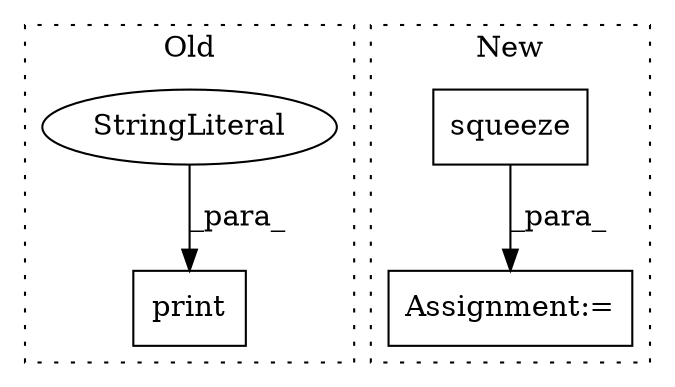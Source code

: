 digraph G {
subgraph cluster0 {
1 [label="print" a="32" s="2859,2884" l="6,1" shape="box"];
4 [label="StringLiteral" a="45" s="2865" l="7" shape="ellipse"];
label = "Old";
style="dotted";
}
subgraph cluster1 {
2 [label="squeeze" a="32" s="3020,3046" l="8,1" shape="box"];
3 [label="Assignment:=" a="7" s="3013" l="1" shape="box"];
label = "New";
style="dotted";
}
2 -> 3 [label="_para_"];
4 -> 1 [label="_para_"];
}